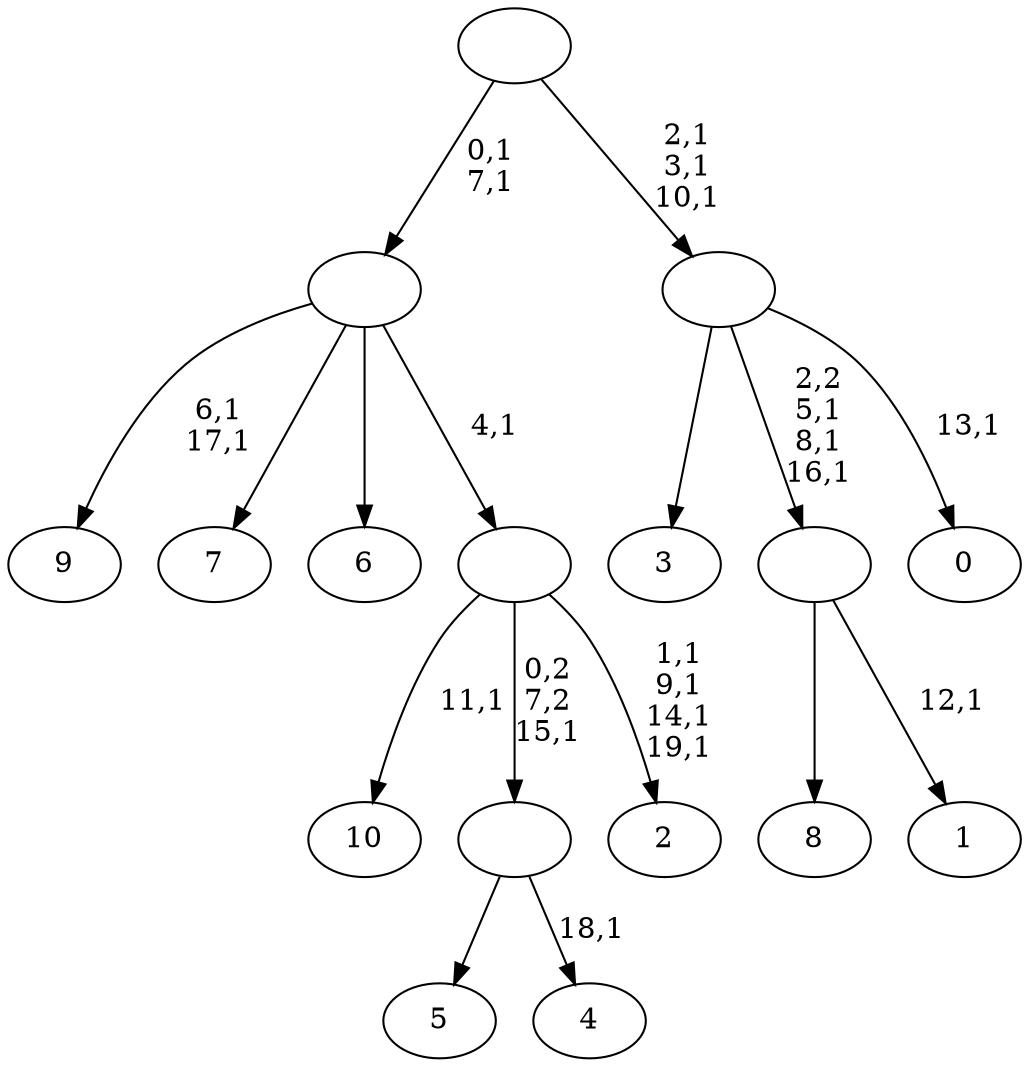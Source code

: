 digraph T {
	31 [label="10"]
	29 [label="9"]
	26 [label="8"]
	25 [label="7"]
	24 [label="6"]
	23 [label="5"]
	22 [label="4"]
	20 [label=""]
	19 [label="3"]
	18 [label="2"]
	13 [label=""]
	12 [label=""]
	10 [label="1"]
	8 [label=""]
	5 [label="0"]
	3 [label=""]
	0 [label=""]
	20 -> 22 [label="18,1"]
	20 -> 23 [label=""]
	13 -> 18 [label="1,1\n9,1\n14,1\n19,1"]
	13 -> 31 [label="11,1"]
	13 -> 20 [label="0,2\n7,2\n15,1"]
	12 -> 29 [label="6,1\n17,1"]
	12 -> 25 [label=""]
	12 -> 24 [label=""]
	12 -> 13 [label="4,1"]
	8 -> 10 [label="12,1"]
	8 -> 26 [label=""]
	3 -> 5 [label="13,1"]
	3 -> 8 [label="2,2\n5,1\n8,1\n16,1"]
	3 -> 19 [label=""]
	0 -> 3 [label="2,1\n3,1\n10,1"]
	0 -> 12 [label="0,1\n7,1"]
}
